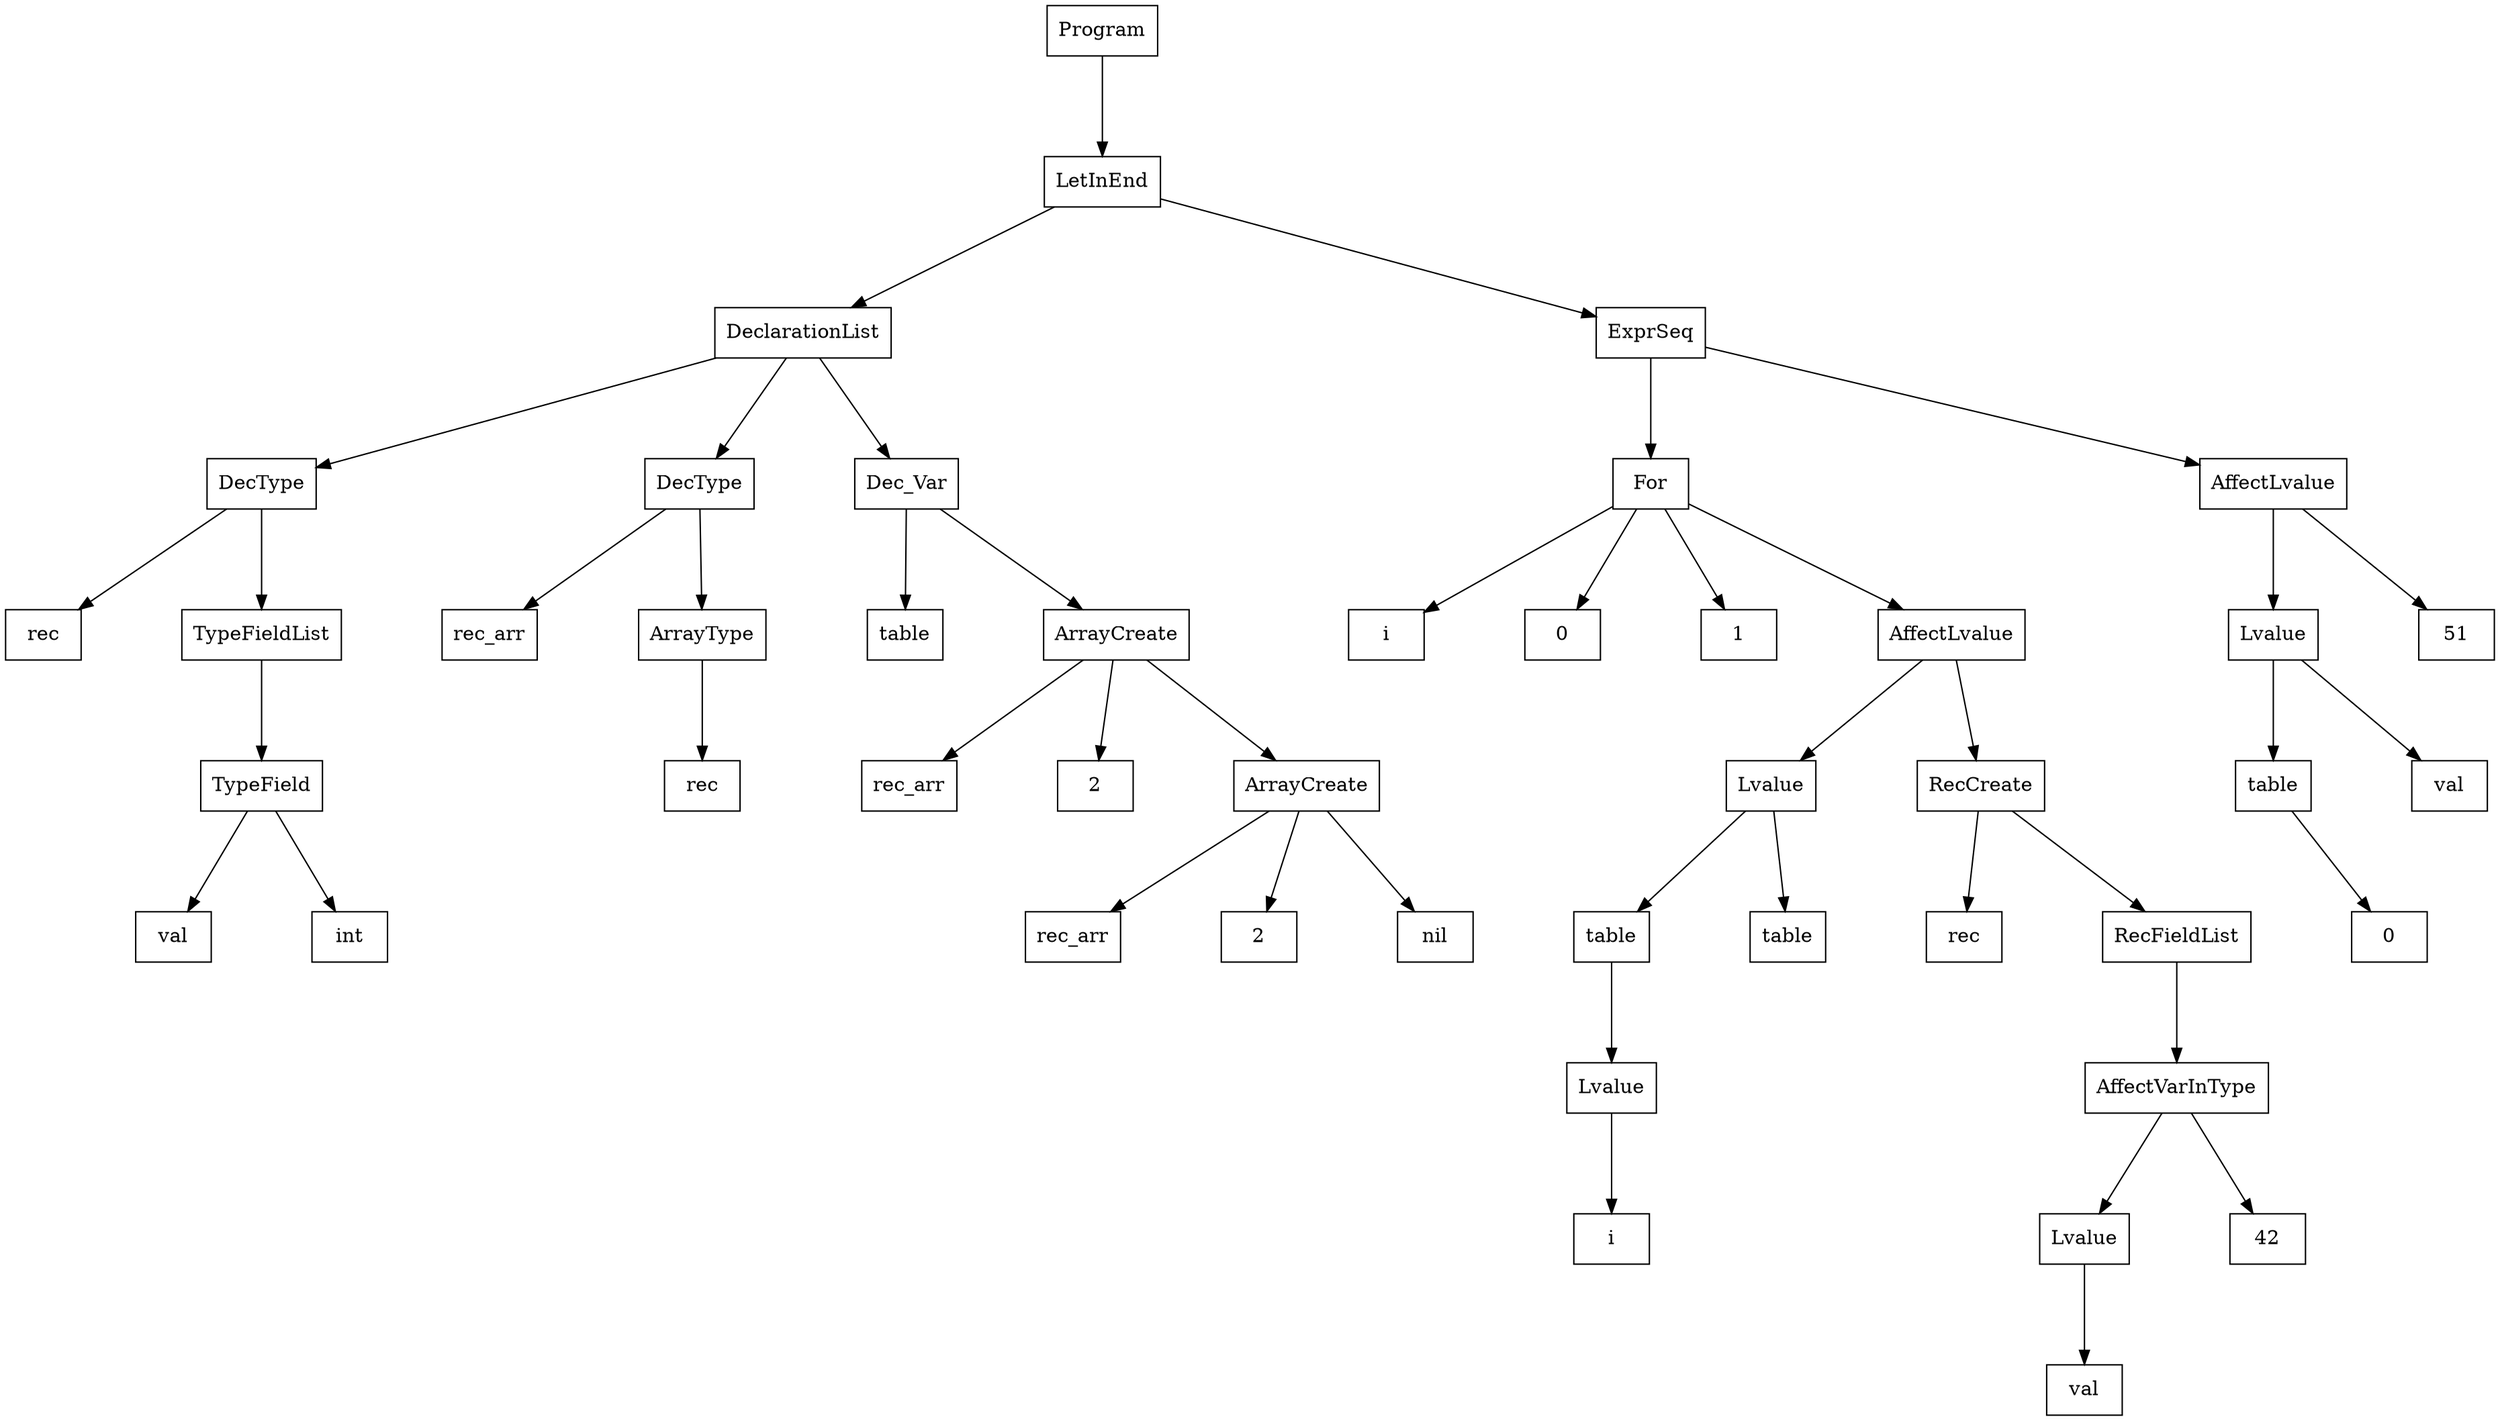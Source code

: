 digraph "ast"{

	nodesep=1;
	ranksep=1;

	N0 [label="Program", shape="box"];
	N1 [label="LetInEnd", shape="box"];
	N2 [label="DeclarationList", shape="box"];
	N3 [label="DecType", shape="box"];
	N4 [label="rec", shape="box"];
	N5 [label="TypeFieldList", shape="box"];
	N6 [label="TypeField", shape="box"];
	N7 [label="val", shape="box"];
	N8 [label="int", shape="box"];
	N9 [label="DecType", shape="box"];
	N10 [label="rec_arr", shape="box"];
	N11 [label="ArrayType", shape="box"];
	N12 [label="rec", shape="box"];
	N13 [label="Dec_Var", shape="box"];
	N14 [label="table", shape="box"];
	N15 [label="ArrayCreate", shape="box"];
	N16 [label="rec_arr", shape="box"];
	N17 [label="2", shape="box"];
	N18 [label="ArrayCreate", shape="box"];
	N19 [label="rec_arr", shape="box"];
	N20 [label="2", shape="box"];
	N21 [label="nil", shape="box"];
	N22 [label="ExprSeq", shape="box"];
	N23 [label="For", shape="box"];
	N24 [label="i", shape="box"];
	N25 [label="0", shape="box"];
	N26 [label="1", shape="box"];
	N27 [label="AffectLvalue", shape="box"];
	N28 [label="Lvalue", shape="box"];
	N29 [label="table", shape="box"];
	N30 [label="Lvalue", shape="box"];
	N31 [label="i", shape="box"];
	N32 [label="table", shape="box"];
	N33 [label="RecCreate", shape="box"];
	N34 [label="rec", shape="box"];
	N35 [label="RecFieldList", shape="box"];
	N37 [label="Lvalue", shape="box"];
	N38 [label="val", shape="box"];
	N39 [label="42", shape="box"];
	N36 [label="AffectVarInType", shape="box"];
	N40 [label="AffectLvalue", shape="box"];
	N41 [label="Lvalue", shape="box"];
	N42 [label="table", shape="box"];
	N43 [label="0", shape="box"];
	N44 [label="val", shape="box"];
	N45 [label="51", shape="box"];

	N6 -> N7; 
	N6 -> N8; 
	N5 -> N6; 
	N3 -> N4; 
	N3 -> N5; 
	N2 -> N3; 
	N11 -> N12; 
	N9 -> N10; 
	N9 -> N11; 
	N2 -> N9; 
	N18 -> N19; 
	N18 -> N20; 
	N18 -> N21; 
	N15 -> N16; 
	N15 -> N17; 
	N15 -> N18; 
	N13 -> N14; 
	N13 -> N15; 
	N2 -> N13; 
	N1 -> N2; 
	N23 -> N24; 
	N23 -> N25; 
	N23 -> N26; 
	N30 -> N31; 
	N29 -> N30; 
	N28 -> N29; 
	N28 -> N32; 
	N27 -> N28; 
	N37 -> N38; 
	N36 -> N37; 
	N36 -> N39; 
	N35 -> N36; 
	N33 -> N34; 
	N33 -> N35; 
	N27 -> N33; 
	N23 -> N27; 
	N22 -> N23; 
	N42 -> N43; 
	N41 -> N42; 
	N41 -> N44; 
	N40 -> N41; 
	N40 -> N45; 
	N22 -> N40; 
	N1 -> N22; 
	N0 -> N1; 
}
